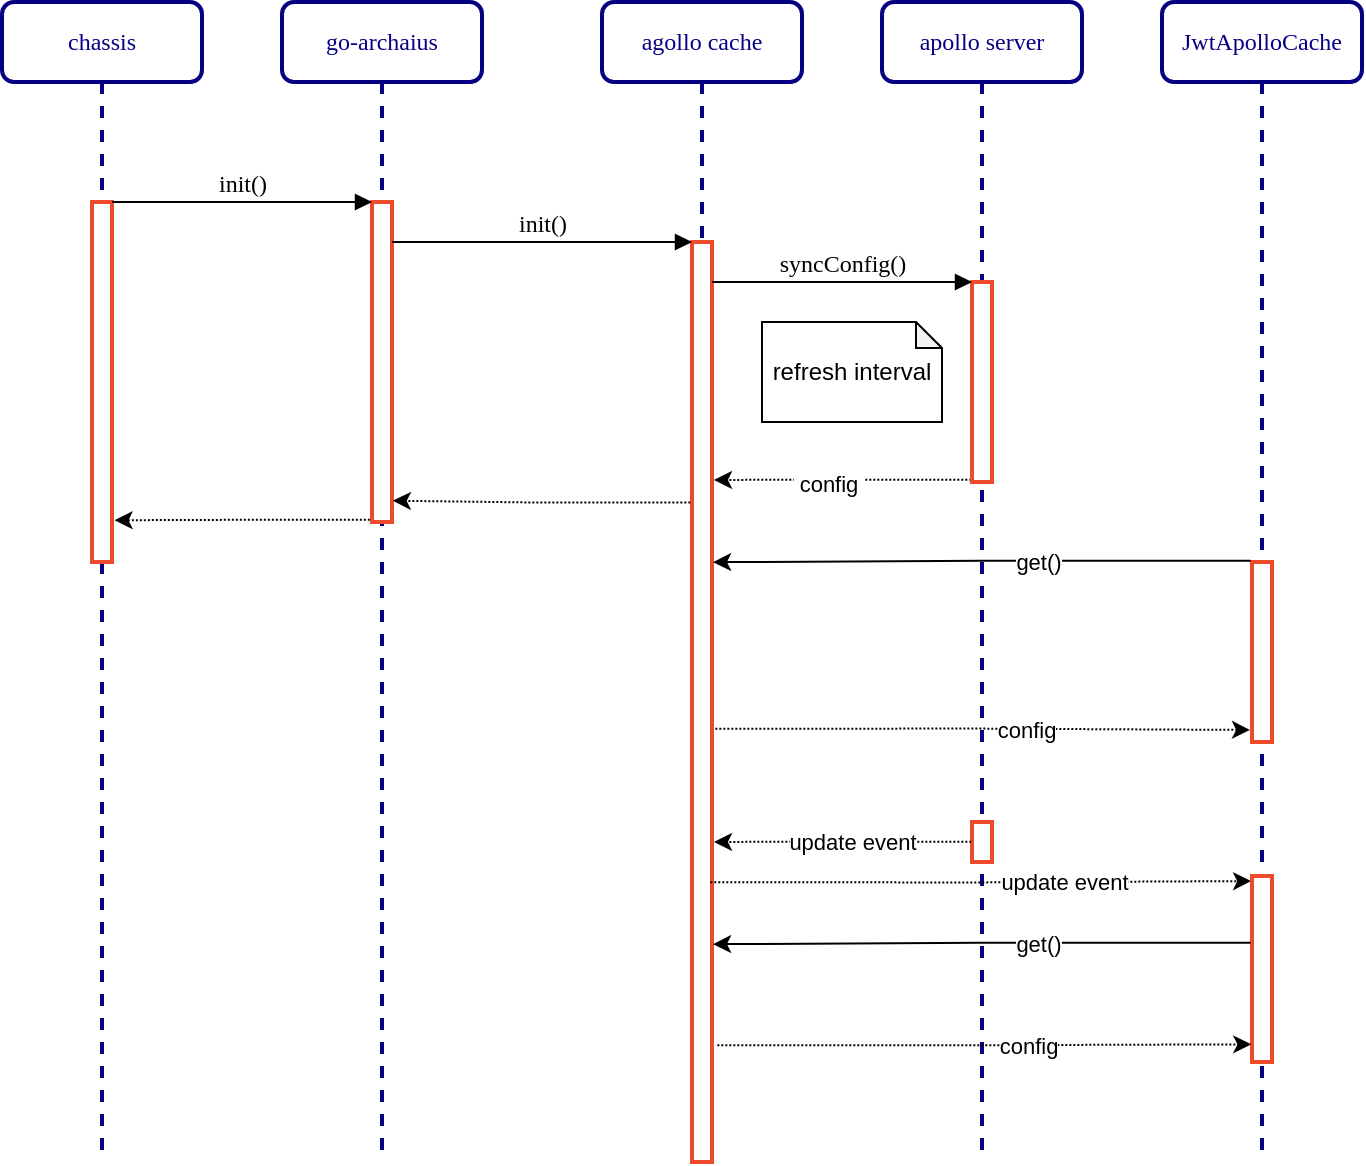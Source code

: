 <mxfile version="16.6.4" type="github">
  <diagram name="Page-1" id="13e1069c-82ec-6db2-03f1-153e76fe0fe0">
    <mxGraphModel dx="1854" dy="1053" grid="0" gridSize="10" guides="1" tooltips="1" connect="1" arrows="1" fold="1" page="1" pageScale="1" pageWidth="1100" pageHeight="850" background="none" math="0" shadow="0">
      <root>
        <mxCell id="0" />
        <mxCell id="1" parent="0" />
        <mxCell id="7baba1c4bc27f4b0-2" value="go-archaius" style="shape=umlLifeline;perimeter=lifelinePerimeter;whiteSpace=wrap;html=1;container=1;collapsible=0;recursiveResize=0;outlineConnect=0;rounded=1;shadow=0;comic=0;labelBackgroundColor=none;strokeWidth=2;fontFamily=Verdana;fontSize=12;align=center;strokeColor=#060083;fontColor=#060083;" parent="1" vertex="1">
          <mxGeometry x="240" y="80" width="100" height="580" as="geometry" />
        </mxCell>
        <mxCell id="7baba1c4bc27f4b0-10" value="" style="html=1;points=[];perimeter=orthogonalPerimeter;rounded=0;shadow=0;comic=0;labelBackgroundColor=none;strokeWidth=2;fontFamily=Verdana;fontSize=12;align=center;strokeColor=#EC4C2C;" parent="7baba1c4bc27f4b0-2" vertex="1">
          <mxGeometry x="45" y="100" width="10" height="160" as="geometry" />
        </mxCell>
        <mxCell id="7baba1c4bc27f4b0-3" value="agollo cache" style="shape=umlLifeline;perimeter=lifelinePerimeter;whiteSpace=wrap;html=1;container=1;collapsible=0;recursiveResize=0;outlineConnect=0;rounded=1;shadow=0;comic=0;labelBackgroundColor=none;strokeWidth=2;fontFamily=Verdana;fontSize=12;align=center;strokeColor=#060083;fontColor=#060083;" parent="1" vertex="1">
          <mxGeometry x="400" y="80" width="100" height="580" as="geometry" />
        </mxCell>
        <mxCell id="7baba1c4bc27f4b0-13" value="" style="html=1;points=[];perimeter=orthogonalPerimeter;rounded=0;shadow=0;comic=0;labelBackgroundColor=none;strokeWidth=2;fontFamily=Verdana;fontSize=12;align=center;strokeColor=#EC4C2C;" parent="7baba1c4bc27f4b0-3" vertex="1">
          <mxGeometry x="45" y="120" width="10" height="460" as="geometry" />
        </mxCell>
        <mxCell id="7baba1c4bc27f4b0-4" value="apollo server" style="shape=umlLifeline;perimeter=lifelinePerimeter;whiteSpace=wrap;html=1;container=1;collapsible=0;recursiveResize=0;outlineConnect=0;rounded=1;shadow=0;comic=0;labelBackgroundColor=none;strokeWidth=2;fontFamily=Verdana;fontSize=12;align=center;strokeColor=#060083;fontColor=#060083;" parent="1" vertex="1">
          <mxGeometry x="540" y="80" width="100" height="580" as="geometry" />
        </mxCell>
        <mxCell id="gveuww5ipjgfqFw71CMf-23" value="" style="html=1;points=[];perimeter=orthogonalPerimeter;rounded=0;shadow=0;comic=0;labelBackgroundColor=none;strokeWidth=2;fontFamily=Verdana;fontSize=12;align=center;strokeColor=#EC4C2C;" vertex="1" parent="7baba1c4bc27f4b0-4">
          <mxGeometry x="45" y="410" width="10" height="20" as="geometry" />
        </mxCell>
        <mxCell id="gveuww5ipjgfqFw71CMf-21" style="edgeStyle=orthogonalEdgeStyle;rounded=0;orthogonalLoop=1;jettySize=auto;html=1;exitX=-0.033;exitY=0.989;exitDx=0;exitDy=0;exitPerimeter=0;dashed=1;dashPattern=1 1;" edge="1" parent="7baba1c4bc27f4b0-4">
          <mxGeometry relative="1" as="geometry">
            <mxPoint x="-84" y="420.0" as="targetPoint" />
            <Array as="points">
              <mxPoint x="-60" y="420" />
              <mxPoint x="-60" y="420" />
            </Array>
            <mxPoint x="44.67" y="419.9" as="sourcePoint" />
          </mxGeometry>
        </mxCell>
        <mxCell id="gveuww5ipjgfqFw71CMf-22" value="update event" style="edgeLabel;html=1;align=center;verticalAlign=middle;resizable=0;points=[];" vertex="1" connectable="0" parent="gveuww5ipjgfqFw71CMf-21">
          <mxGeometry x="0.113" y="2" relative="1" as="geometry">
            <mxPoint x="12" y="-2" as="offset" />
          </mxGeometry>
        </mxCell>
        <mxCell id="7baba1c4bc27f4b0-5" value="JwtApolloCache" style="shape=umlLifeline;perimeter=lifelinePerimeter;whiteSpace=wrap;html=1;container=1;collapsible=0;recursiveResize=0;outlineConnect=0;rounded=1;shadow=0;comic=0;labelBackgroundColor=none;strokeWidth=2;fontFamily=Verdana;fontSize=12;align=center;strokeColor=#060083;fontColor=#060083;" parent="1" vertex="1">
          <mxGeometry x="680" y="80" width="100" height="580" as="geometry" />
        </mxCell>
        <mxCell id="gveuww5ipjgfqFw71CMf-5" value="" style="html=1;points=[];perimeter=orthogonalPerimeter;rounded=0;shadow=0;comic=0;labelBackgroundColor=none;strokeWidth=2;fontFamily=Verdana;fontSize=12;align=center;strokeColor=#EC4C2C;" vertex="1" parent="7baba1c4bc27f4b0-5">
          <mxGeometry x="45" y="280" width="10" height="90" as="geometry" />
        </mxCell>
        <mxCell id="7baba1c4bc27f4b0-8" value="chassis" style="shape=umlLifeline;perimeter=lifelinePerimeter;whiteSpace=wrap;html=1;container=1;collapsible=0;recursiveResize=0;outlineConnect=0;rounded=1;shadow=0;comic=0;labelBackgroundColor=none;strokeWidth=2;fontFamily=Verdana;fontSize=12;align=center;strokeColor=#060083;fontColor=#060083;" parent="1" vertex="1">
          <mxGeometry x="100" y="80" width="100" height="580" as="geometry" />
        </mxCell>
        <mxCell id="7baba1c4bc27f4b0-9" value="" style="html=1;points=[];perimeter=orthogonalPerimeter;rounded=0;shadow=0;comic=0;labelBackgroundColor=none;strokeWidth=2;fontFamily=Verdana;fontSize=12;align=center;fontColor=#FFFFFF;strokeColor=#EC4C2C;" parent="7baba1c4bc27f4b0-8" vertex="1">
          <mxGeometry x="45" y="100" width="10" height="180" as="geometry" />
        </mxCell>
        <mxCell id="gveuww5ipjgfqFw71CMf-2" style="edgeStyle=orthogonalEdgeStyle;rounded=0;orthogonalLoop=1;jettySize=auto;html=1;exitX=-0.033;exitY=0.989;exitDx=0;exitDy=0;exitPerimeter=0;dashed=1;dashPattern=1 1;" edge="1" parent="1" source="7baba1c4bc27f4b0-16">
          <mxGeometry relative="1" as="geometry">
            <mxPoint x="456" y="319" as="targetPoint" />
            <Array as="points">
              <mxPoint x="480" y="319" />
              <mxPoint x="480" y="319" />
            </Array>
          </mxGeometry>
        </mxCell>
        <mxCell id="gveuww5ipjgfqFw71CMf-7" value="&amp;nbsp;config&amp;nbsp;" style="edgeLabel;html=1;align=center;verticalAlign=middle;resizable=0;points=[];" vertex="1" connectable="0" parent="gveuww5ipjgfqFw71CMf-2">
          <mxGeometry x="0.113" y="2" relative="1" as="geometry">
            <mxPoint as="offset" />
          </mxGeometry>
        </mxCell>
        <mxCell id="7baba1c4bc27f4b0-16" value="" style="html=1;points=[];perimeter=orthogonalPerimeter;rounded=0;shadow=0;comic=0;labelBackgroundColor=none;strokeWidth=2;fontFamily=Verdana;fontSize=12;align=center;strokeColor=#EC4C2C;" parent="1" vertex="1">
          <mxGeometry x="585" y="220" width="10" height="100" as="geometry" />
        </mxCell>
        <mxCell id="7baba1c4bc27f4b0-17" value="syncConfig()" style="html=1;verticalAlign=bottom;endArrow=block;labelBackgroundColor=none;fontFamily=Verdana;fontSize=12;edgeStyle=elbowEdgeStyle;elbow=vertical;" parent="1" source="7baba1c4bc27f4b0-13" target="7baba1c4bc27f4b0-16" edge="1">
          <mxGeometry relative="1" as="geometry">
            <mxPoint x="510" y="220" as="sourcePoint" />
            <Array as="points">
              <mxPoint x="460" y="220" />
            </Array>
          </mxGeometry>
        </mxCell>
        <mxCell id="7baba1c4bc27f4b0-11" value="init()" style="html=1;verticalAlign=bottom;endArrow=block;entryX=0;entryY=0;labelBackgroundColor=none;fontFamily=Verdana;fontSize=12;edgeStyle=elbowEdgeStyle;elbow=vertical;" parent="1" source="7baba1c4bc27f4b0-9" target="7baba1c4bc27f4b0-10" edge="1">
          <mxGeometry relative="1" as="geometry">
            <mxPoint x="220" y="190" as="sourcePoint" />
          </mxGeometry>
        </mxCell>
        <mxCell id="7baba1c4bc27f4b0-14" value="init()" style="html=1;verticalAlign=bottom;endArrow=block;entryX=0;entryY=0;labelBackgroundColor=none;fontFamily=Verdana;fontSize=12;edgeStyle=elbowEdgeStyle;elbow=vertical;" parent="1" source="7baba1c4bc27f4b0-10" target="7baba1c4bc27f4b0-13" edge="1">
          <mxGeometry relative="1" as="geometry">
            <mxPoint x="370" y="200" as="sourcePoint" />
          </mxGeometry>
        </mxCell>
        <mxCell id="gveuww5ipjgfqFw71CMf-4" style="edgeStyle=orthogonalEdgeStyle;rounded=0;orthogonalLoop=1;jettySize=auto;html=1;exitX=-0.108;exitY=0.993;exitDx=0;exitDy=0;exitPerimeter=0;entryX=1.129;entryY=0.884;entryDx=0;entryDy=0;entryPerimeter=0;dashed=1;dashPattern=1 1;" edge="1" parent="1" source="7baba1c4bc27f4b0-10" target="7baba1c4bc27f4b0-9">
          <mxGeometry relative="1" as="geometry" />
        </mxCell>
        <mxCell id="gveuww5ipjgfqFw71CMf-11" style="edgeStyle=orthogonalEdgeStyle;orthogonalLoop=1;jettySize=auto;html=1;entryX=1.042;entryY=0.996;entryDx=0;entryDy=0;entryPerimeter=0;rounded=0;exitX=-0.083;exitY=0.305;exitDx=0;exitDy=0;exitPerimeter=0;dashed=1;dashPattern=1 1;" edge="1" parent="1">
          <mxGeometry relative="1" as="geometry">
            <mxPoint x="444.17" y="330.3" as="sourcePoint" />
            <mxPoint x="295.42" y="329.36" as="targetPoint" />
            <Array as="points">
              <mxPoint x="370" y="330" />
              <mxPoint x="295" y="330" />
            </Array>
          </mxGeometry>
        </mxCell>
        <mxCell id="gveuww5ipjgfqFw71CMf-13" style="edgeStyle=orthogonalEdgeStyle;rounded=0;orthogonalLoop=1;jettySize=auto;html=1;entryX=1.055;entryY=0.348;entryDx=0;entryDy=0;entryPerimeter=0;exitX=-0.071;exitY=-0.007;exitDx=0;exitDy=0;exitPerimeter=0;" edge="1" parent="1" source="gveuww5ipjgfqFw71CMf-5" target="7baba1c4bc27f4b0-13">
          <mxGeometry relative="1" as="geometry">
            <Array as="points">
              <mxPoint x="590" y="359" />
            </Array>
          </mxGeometry>
        </mxCell>
        <mxCell id="gveuww5ipjgfqFw71CMf-14" value="get()" style="edgeLabel;html=1;align=center;verticalAlign=middle;resizable=0;points=[];" vertex="1" connectable="0" parent="gveuww5ipjgfqFw71CMf-13">
          <mxGeometry x="-0.204" relative="1" as="geometry">
            <mxPoint as="offset" />
          </mxGeometry>
        </mxCell>
        <mxCell id="gveuww5ipjgfqFw71CMf-15" style="edgeStyle=orthogonalEdgeStyle;rounded=0;orthogonalLoop=1;jettySize=auto;html=1;entryX=-0.1;entryY=0.933;entryDx=0;entryDy=0;entryPerimeter=0;exitX=1.167;exitY=0.529;exitDx=0;exitDy=0;exitPerimeter=0;dashed=1;dashPattern=1 1;" edge="1" parent="1" source="7baba1c4bc27f4b0-13" target="gveuww5ipjgfqFw71CMf-5">
          <mxGeometry relative="1" as="geometry" />
        </mxCell>
        <mxCell id="gveuww5ipjgfqFw71CMf-16" value="config" style="edgeLabel;html=1;align=center;verticalAlign=middle;resizable=0;points=[];" vertex="1" connectable="0" parent="gveuww5ipjgfqFw71CMf-15">
          <mxGeometry x="0.162" relative="1" as="geometry">
            <mxPoint as="offset" />
          </mxGeometry>
        </mxCell>
        <mxCell id="gveuww5ipjgfqFw71CMf-26" value="refresh interval" style="shape=note;whiteSpace=wrap;html=1;backgroundOutline=1;darkOpacity=0.05;size=13;" vertex="1" parent="1">
          <mxGeometry x="480" y="240" width="90" height="50" as="geometry" />
        </mxCell>
        <mxCell id="gveuww5ipjgfqFw71CMf-28" style="edgeStyle=orthogonalEdgeStyle;rounded=0;orthogonalLoop=1;jettySize=auto;html=1;entryX=-0.045;entryY=0.477;entryDx=0;entryDy=0;entryPerimeter=0;dashed=1;dashPattern=1 1;fontColor=#FFFFFF;exitX=0.915;exitY=0.696;exitDx=0;exitDy=0;exitPerimeter=0;" edge="1" parent="1" source="7baba1c4bc27f4b0-13">
          <mxGeometry relative="1" as="geometry">
            <mxPoint x="724.55" y="519.54" as="targetPoint" />
          </mxGeometry>
        </mxCell>
        <mxCell id="gveuww5ipjgfqFw71CMf-29" value="&lt;font color=&quot;#000000&quot;&gt;update event&lt;/font&gt;" style="edgeLabel;html=1;align=center;verticalAlign=middle;resizable=0;points=[];fontColor=#FFFFFF;" vertex="1" connectable="0" parent="gveuww5ipjgfqFw71CMf-28">
          <mxGeometry x="0.303" y="-1" relative="1" as="geometry">
            <mxPoint y="-1" as="offset" />
          </mxGeometry>
        </mxCell>
        <mxCell id="gveuww5ipjgfqFw71CMf-33" value="" style="html=1;points=[];perimeter=orthogonalPerimeter;rounded=0;shadow=0;comic=0;labelBackgroundColor=none;strokeWidth=2;fontFamily=Verdana;fontSize=12;align=center;strokeColor=#EC4C2C;" vertex="1" parent="1">
          <mxGeometry x="725" y="517" width="10" height="93" as="geometry" />
        </mxCell>
        <mxCell id="gveuww5ipjgfqFw71CMf-34" style="edgeStyle=orthogonalEdgeStyle;rounded=0;orthogonalLoop=1;jettySize=auto;html=1;entryX=1.055;entryY=0.348;entryDx=0;entryDy=0;entryPerimeter=0;exitX=-0.071;exitY=-0.007;exitDx=0;exitDy=0;exitPerimeter=0;" edge="1" parent="1">
          <mxGeometry relative="1" as="geometry">
            <mxPoint x="455.55" y="551.08" as="targetPoint" />
            <Array as="points">
              <mxPoint x="590" y="550" />
            </Array>
            <mxPoint x="724.29" y="550.37" as="sourcePoint" />
          </mxGeometry>
        </mxCell>
        <mxCell id="gveuww5ipjgfqFw71CMf-35" value="get()" style="edgeLabel;html=1;align=center;verticalAlign=middle;resizable=0;points=[];" vertex="1" connectable="0" parent="gveuww5ipjgfqFw71CMf-34">
          <mxGeometry x="-0.204" relative="1" as="geometry">
            <mxPoint as="offset" />
          </mxGeometry>
        </mxCell>
        <mxCell id="gveuww5ipjgfqFw71CMf-36" style="edgeStyle=orthogonalEdgeStyle;rounded=0;orthogonalLoop=1;jettySize=auto;html=1;entryX=-0.035;entryY=0.905;entryDx=0;entryDy=0;entryPerimeter=0;exitX=1.167;exitY=0.529;exitDx=0;exitDy=0;exitPerimeter=0;dashed=1;dashPattern=1 1;" edge="1" parent="1" target="gveuww5ipjgfqFw71CMf-33">
          <mxGeometry relative="1" as="geometry">
            <mxPoint x="457.67" y="601.64" as="sourcePoint" />
            <mxPoint x="725" y="600.997" as="targetPoint" />
            <Array as="points">
              <mxPoint x="591" y="602" />
            </Array>
          </mxGeometry>
        </mxCell>
        <mxCell id="gveuww5ipjgfqFw71CMf-37" value="config" style="edgeLabel;html=1;align=center;verticalAlign=middle;resizable=0;points=[];" vertex="1" connectable="0" parent="gveuww5ipjgfqFw71CMf-36">
          <mxGeometry x="0.162" relative="1" as="geometry">
            <mxPoint as="offset" />
          </mxGeometry>
        </mxCell>
      </root>
    </mxGraphModel>
  </diagram>
</mxfile>
